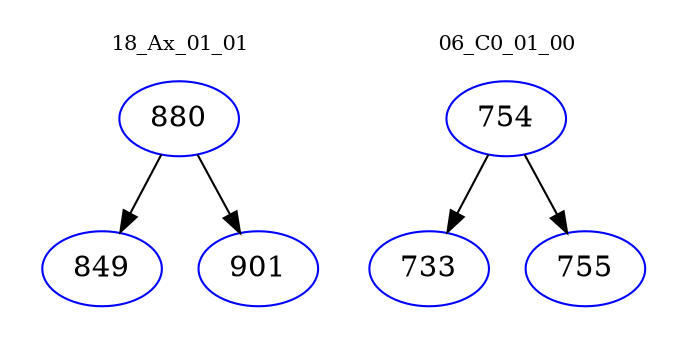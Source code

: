 digraph{
subgraph cluster_0 {
color = white
label = "18_Ax_01_01";
fontsize=10;
T0_880 [label="880", color="blue"]
T0_880 -> T0_849 [color="black"]
T0_849 [label="849", color="blue"]
T0_880 -> T0_901 [color="black"]
T0_901 [label="901", color="blue"]
}
subgraph cluster_1 {
color = white
label = "06_C0_01_00";
fontsize=10;
T1_754 [label="754", color="blue"]
T1_754 -> T1_733 [color="black"]
T1_733 [label="733", color="blue"]
T1_754 -> T1_755 [color="black"]
T1_755 [label="755", color="blue"]
}
}
